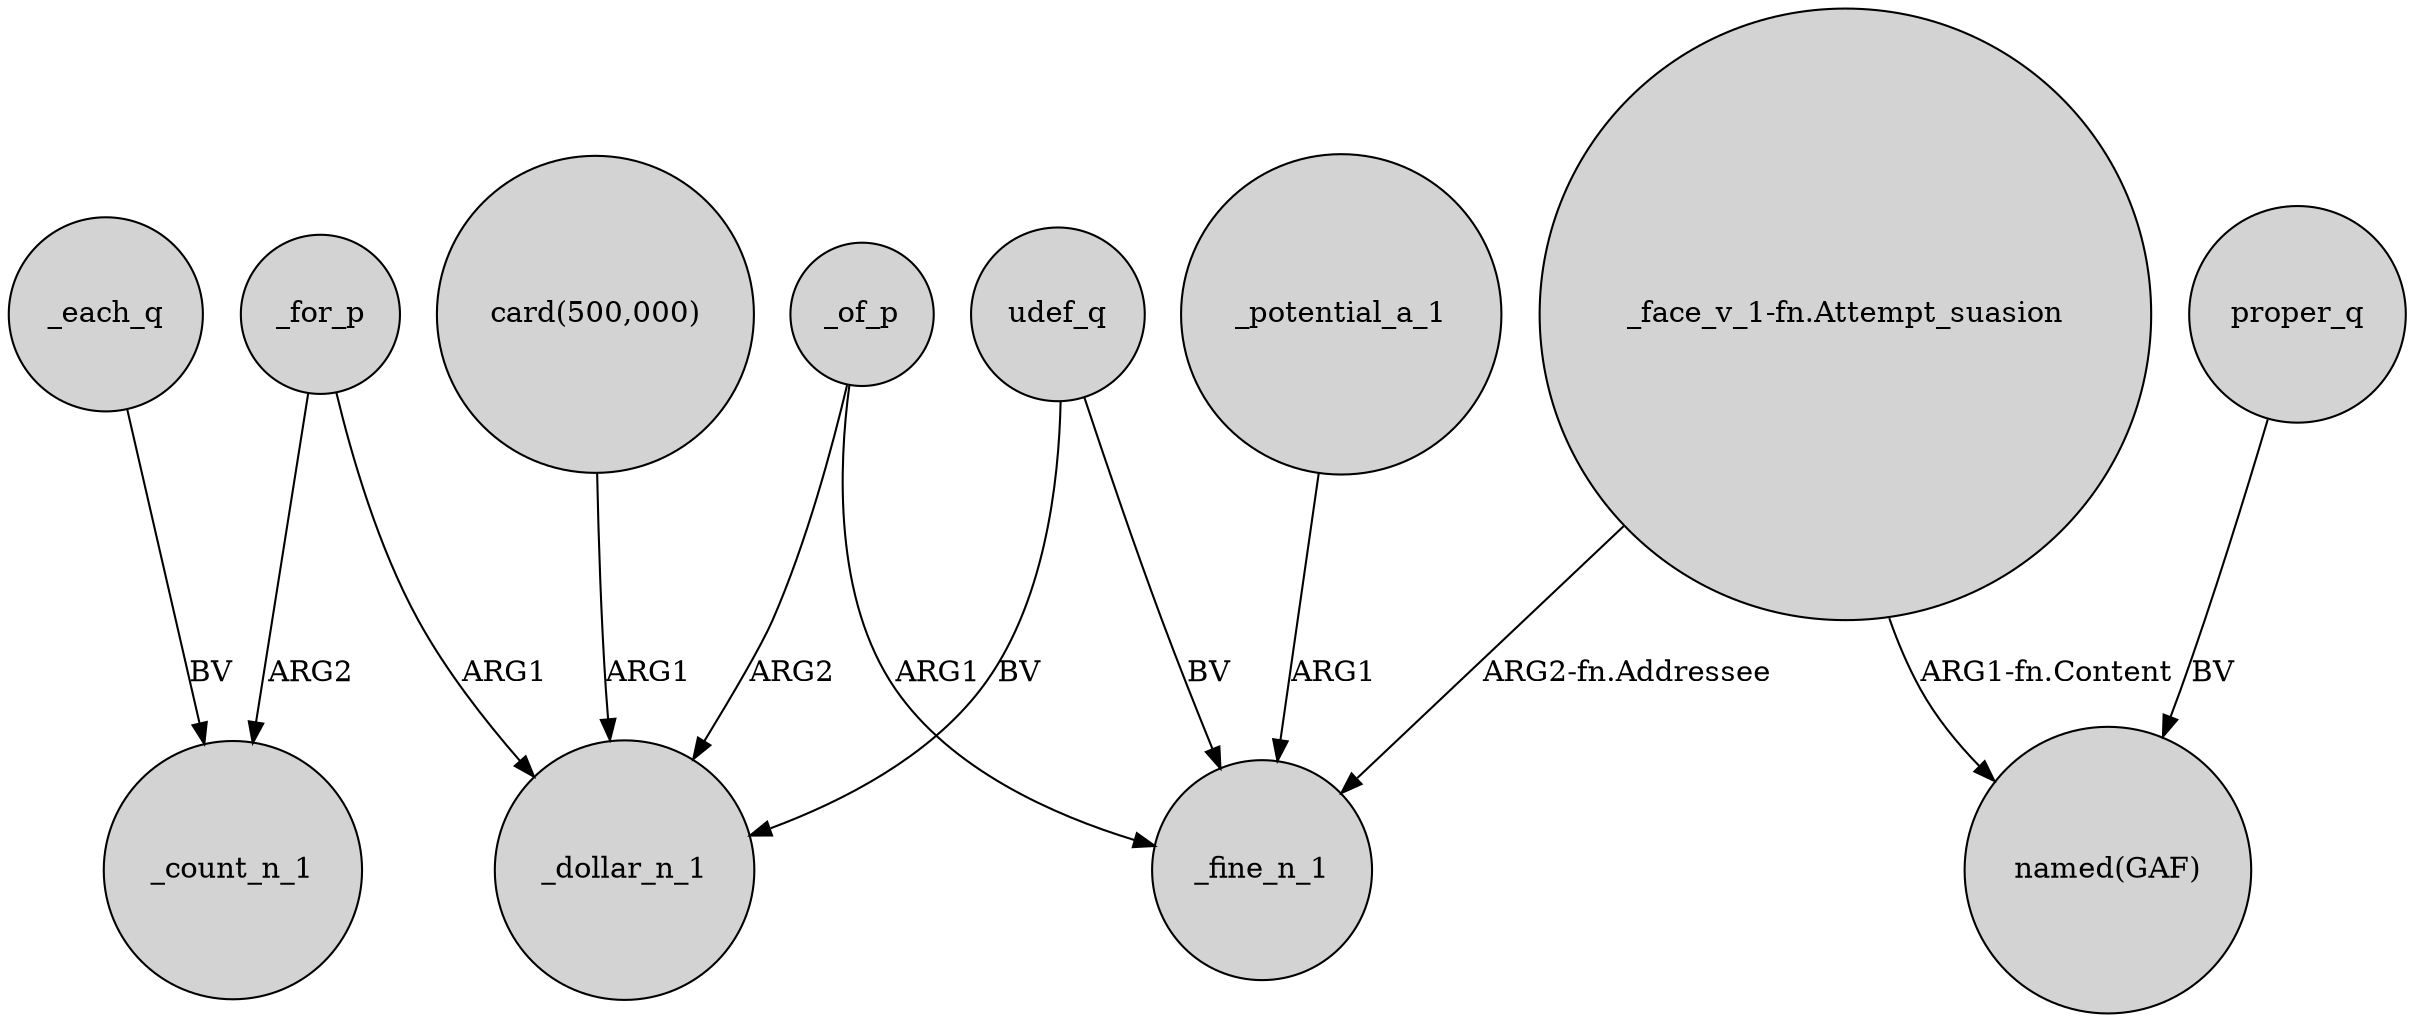 digraph {
	node [shape=circle style=filled]
	_for_p -> _count_n_1 [label=ARG2]
	_of_p -> _dollar_n_1 [label=ARG2]
	udef_q -> _dollar_n_1 [label=BV]
	_each_q -> _count_n_1 [label=BV]
	udef_q -> _fine_n_1 [label=BV]
	proper_q -> "named(GAF)" [label=BV]
	_of_p -> _fine_n_1 [label=ARG1]
	_for_p -> _dollar_n_1 [label=ARG1]
	_potential_a_1 -> _fine_n_1 [label=ARG1]
	"card(500,000)" -> _dollar_n_1 [label=ARG1]
	"_face_v_1-fn.Attempt_suasion" -> _fine_n_1 [label="ARG2-fn.Addressee"]
	"_face_v_1-fn.Attempt_suasion" -> "named(GAF)" [label="ARG1-fn.Content"]
}
